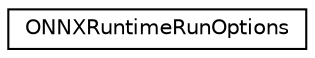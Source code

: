 digraph "Graphical Class Hierarchy"
{
  edge [fontname="Helvetica",fontsize="10",labelfontname="Helvetica",labelfontsize="10"];
  node [fontname="Helvetica",fontsize="10",shape=record];
  rankdir="LR";
  Node0 [label="ONNXRuntimeRunOptions",height=0.2,width=0.4,color="black", fillcolor="white", style="filled",URL="$structONNXRuntimeRunOptions.html"];
}
